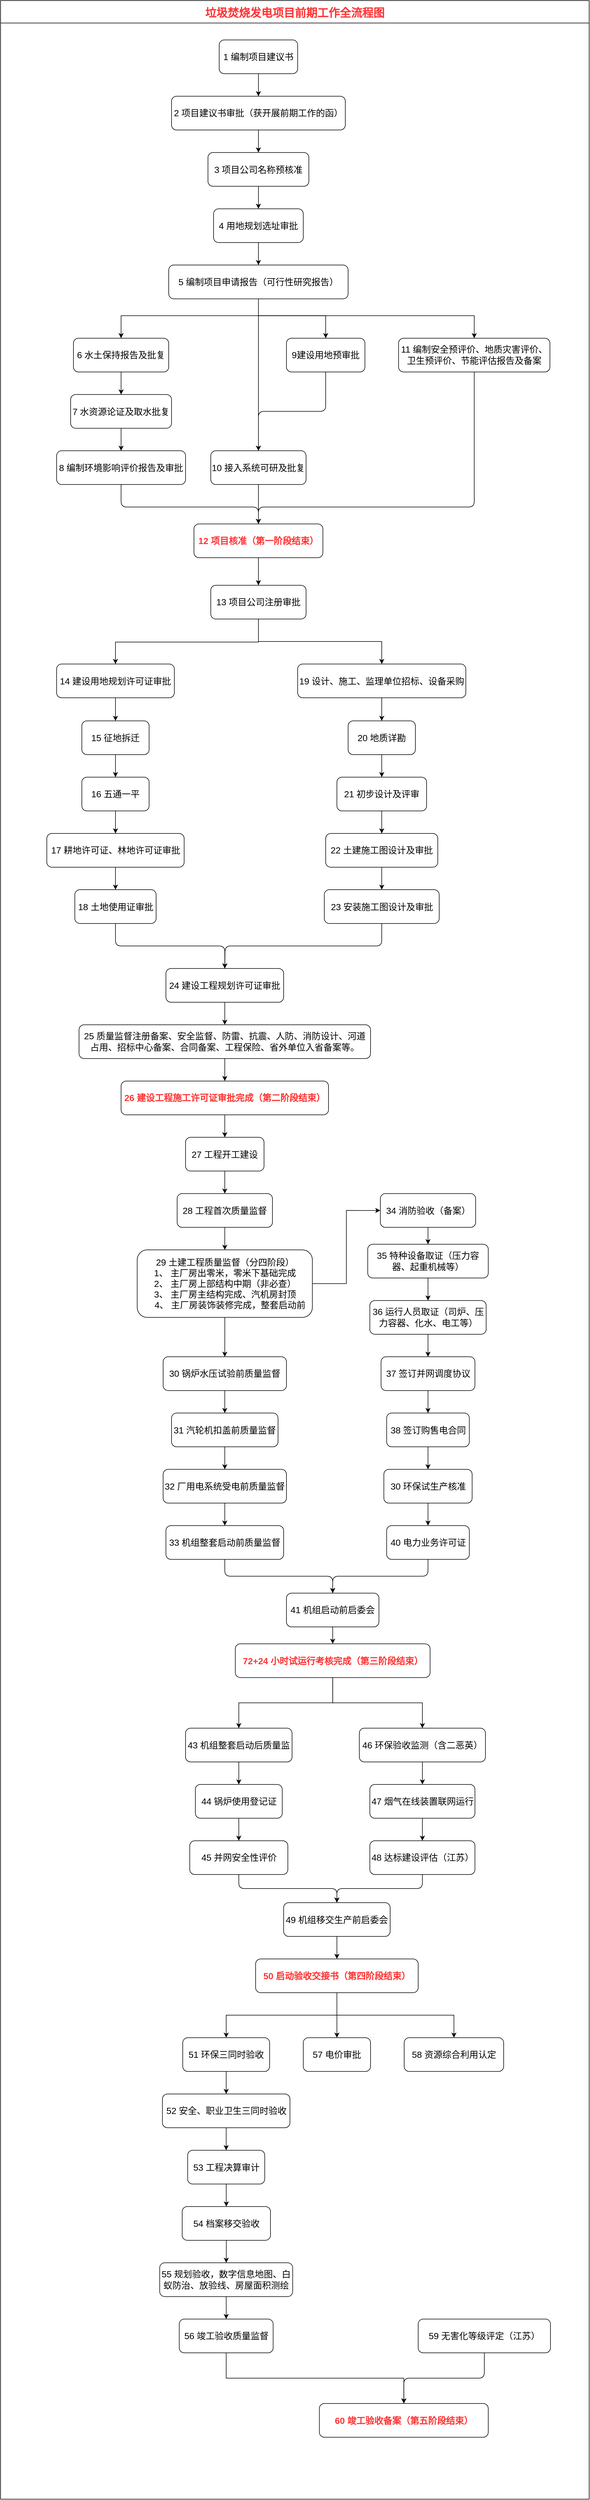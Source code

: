 <mxfile version="13.9.2" type="github"><diagram id="uGDyWZWeratfbbih0d8j" name="第 1 页"><mxGraphModel dx="925" dy="502" grid="1" gridSize="10" guides="1" tooltips="1" connect="1" arrows="1" fold="1" page="1" pageScale="1" pageWidth="827" pageHeight="1169" math="0" shadow="0"><root><mxCell id="0"/><mxCell id="1" parent="0"/><mxCell id="P4rsjh-ctUIqkbW4M1at-467" value="" style="group" parent="1" vertex="1" connectable="0"><mxGeometry x="115" y="60" width="1050" height="4450" as="geometry"/></mxCell><mxCell id="P4rsjh-ctUIqkbW4M1at-210" value="1 编制项目建议书" style="rounded=1;whiteSpace=wrap;html=1;fontSize=16;" parent="P4rsjh-ctUIqkbW4M1at-467" vertex="1"><mxGeometry x="390" y="70.158" width="140" height="60.135" as="geometry"/></mxCell><mxCell id="P4rsjh-ctUIqkbW4M1at-211" value="2 项目建议书审批（获开展前期工作的函）" style="whiteSpace=wrap;html=1;rounded=1;fontSize=16;" parent="P4rsjh-ctUIqkbW4M1at-467" vertex="1"><mxGeometry x="305" y="170.383" width="310" height="60.135" as="geometry"/></mxCell><mxCell id="P4rsjh-ctUIqkbW4M1at-212" value="" style="edgeStyle=orthogonalEdgeStyle;rounded=0;orthogonalLoop=1;jettySize=auto;html=1;fontSize=16;" parent="P4rsjh-ctUIqkbW4M1at-467" source="P4rsjh-ctUIqkbW4M1at-210" target="P4rsjh-ctUIqkbW4M1at-211" edge="1"><mxGeometry relative="1" as="geometry"/></mxCell><mxCell id="P4rsjh-ctUIqkbW4M1at-213" value="3 项目公司名称预核准" style="whiteSpace=wrap;html=1;rounded=1;fontSize=16;" parent="P4rsjh-ctUIqkbW4M1at-467" vertex="1"><mxGeometry x="370" y="270.608" width="180" height="60.135" as="geometry"/></mxCell><mxCell id="P4rsjh-ctUIqkbW4M1at-214" value="" style="edgeStyle=orthogonalEdgeStyle;rounded=0;orthogonalLoop=1;jettySize=auto;html=1;fontSize=16;" parent="P4rsjh-ctUIqkbW4M1at-467" source="P4rsjh-ctUIqkbW4M1at-211" target="P4rsjh-ctUIqkbW4M1at-213" edge="1"><mxGeometry relative="1" as="geometry"/></mxCell><mxCell id="P4rsjh-ctUIqkbW4M1at-215" value="4 用地规划选址审批" style="whiteSpace=wrap;html=1;rounded=1;fontSize=16;" parent="P4rsjh-ctUIqkbW4M1at-467" vertex="1"><mxGeometry x="380" y="370.833" width="160" height="60.135" as="geometry"/></mxCell><mxCell id="P4rsjh-ctUIqkbW4M1at-216" value="" style="edgeStyle=orthogonalEdgeStyle;rounded=0;orthogonalLoop=1;jettySize=auto;html=1;fontSize=16;" parent="P4rsjh-ctUIqkbW4M1at-467" source="P4rsjh-ctUIqkbW4M1at-213" target="P4rsjh-ctUIqkbW4M1at-215" edge="1"><mxGeometry relative="1" as="geometry"/></mxCell><mxCell id="P4rsjh-ctUIqkbW4M1at-217" value="5 编制项目申请报告（可行性研究报告）" style="whiteSpace=wrap;html=1;rounded=1;fontSize=16;" parent="P4rsjh-ctUIqkbW4M1at-467" vertex="1"><mxGeometry x="300" y="471.059" width="320" height="60.135" as="geometry"/></mxCell><mxCell id="P4rsjh-ctUIqkbW4M1at-218" value="" style="edgeStyle=orthogonalEdgeStyle;rounded=0;orthogonalLoop=1;jettySize=auto;html=1;fontSize=16;" parent="P4rsjh-ctUIqkbW4M1at-467" source="P4rsjh-ctUIqkbW4M1at-215" target="P4rsjh-ctUIqkbW4M1at-217" edge="1"><mxGeometry relative="1" as="geometry"/></mxCell><mxCell id="P4rsjh-ctUIqkbW4M1at-219" value="6 水土保持报告及批复" style="whiteSpace=wrap;html=1;rounded=1;fontSize=16;" parent="P4rsjh-ctUIqkbW4M1at-467" vertex="1"><mxGeometry x="130" y="601.351" width="170" height="60.135" as="geometry"/></mxCell><mxCell id="P4rsjh-ctUIqkbW4M1at-220" value="" style="edgeStyle=orthogonalEdgeStyle;rounded=0;orthogonalLoop=1;jettySize=auto;html=1;fontSize=16;exitX=0.5;exitY=1;exitDx=0;exitDy=0;" parent="P4rsjh-ctUIqkbW4M1at-467" source="P4rsjh-ctUIqkbW4M1at-217" target="P4rsjh-ctUIqkbW4M1at-219" edge="1"><mxGeometry relative="1" as="geometry"><Array as="points"><mxPoint x="460" y="561.261"/><mxPoint x="215" y="561.261"/></Array></mxGeometry></mxCell><mxCell id="P4rsjh-ctUIqkbW4M1at-221" value="10 接入系统可研及批复" style="whiteSpace=wrap;html=1;rounded=1;fontSize=16;" parent="P4rsjh-ctUIqkbW4M1at-467" vertex="1"><mxGeometry x="375" y="801.802" width="170" height="60.135" as="geometry"/></mxCell><mxCell id="P4rsjh-ctUIqkbW4M1at-222" value="" style="edgeStyle=orthogonalEdgeStyle;rounded=0;orthogonalLoop=1;jettySize=auto;html=1;fontSize=16;" parent="P4rsjh-ctUIqkbW4M1at-467" source="P4rsjh-ctUIqkbW4M1at-217" target="P4rsjh-ctUIqkbW4M1at-221" edge="1"><mxGeometry relative="1" as="geometry"><Array as="points"><mxPoint x="460" y="611.374"/><mxPoint x="460" y="611.374"/></Array></mxGeometry></mxCell><mxCell id="P4rsjh-ctUIqkbW4M1at-223" value="9建设用地预审批" style="whiteSpace=wrap;html=1;rounded=1;fontSize=16;" parent="P4rsjh-ctUIqkbW4M1at-467" vertex="1"><mxGeometry x="510" y="601.351" width="140" height="60.135" as="geometry"/></mxCell><mxCell id="P4rsjh-ctUIqkbW4M1at-224" value="" style="edgeStyle=orthogonalEdgeStyle;rounded=0;orthogonalLoop=1;jettySize=auto;html=1;fontSize=16;exitX=0.5;exitY=1;exitDx=0;exitDy=0;" parent="P4rsjh-ctUIqkbW4M1at-467" source="P4rsjh-ctUIqkbW4M1at-217" target="P4rsjh-ctUIqkbW4M1at-223" edge="1"><mxGeometry relative="1" as="geometry"><Array as="points"><mxPoint x="460" y="561.261"/><mxPoint x="580" y="561.261"/></Array></mxGeometry></mxCell><mxCell id="P4rsjh-ctUIqkbW4M1at-225" value="&lt;div&gt;11 编制安全预评价、地质灾害评&lt;span&gt;价、卫生预评价、节能评估报告及&lt;/span&gt;&lt;span&gt;备案&lt;/span&gt;&lt;/div&gt;" style="whiteSpace=wrap;html=1;rounded=1;fontSize=16;" parent="P4rsjh-ctUIqkbW4M1at-467" vertex="1"><mxGeometry x="710" y="601.351" width="270" height="60.135" as="geometry"/></mxCell><mxCell id="P4rsjh-ctUIqkbW4M1at-226" value="" style="edgeStyle=orthogonalEdgeStyle;rounded=0;orthogonalLoop=1;jettySize=auto;html=1;fontSize=16;exitX=0.5;exitY=1;exitDx=0;exitDy=0;" parent="P4rsjh-ctUIqkbW4M1at-467" source="P4rsjh-ctUIqkbW4M1at-217" target="P4rsjh-ctUIqkbW4M1at-225" edge="1"><mxGeometry relative="1" as="geometry"><Array as="points"><mxPoint x="460" y="561.261"/><mxPoint x="845" y="561.261"/></Array></mxGeometry></mxCell><mxCell id="P4rsjh-ctUIqkbW4M1at-227" value="" style="endArrow=classic;html=1;fontSize=16;exitX=0.5;exitY=1;exitDx=0;exitDy=0;entryX=0.5;entryY=0;entryDx=0;entryDy=0;edgeStyle=orthogonalEdgeStyle;" parent="P4rsjh-ctUIqkbW4M1at-467" source="P4rsjh-ctUIqkbW4M1at-223" target="P4rsjh-ctUIqkbW4M1at-221" edge="1"><mxGeometry width="50" height="50" relative="1" as="geometry"><mxPoint x="600" y="671.509" as="sourcePoint"/><mxPoint x="650" y="621.396" as="targetPoint"/></mxGeometry></mxCell><mxCell id="P4rsjh-ctUIqkbW4M1at-228" value="7 水资源论证及取水批复" style="whiteSpace=wrap;html=1;rounded=1;fontSize=16;" parent="P4rsjh-ctUIqkbW4M1at-467" vertex="1"><mxGeometry x="125" y="701.577" width="180" height="60.135" as="geometry"/></mxCell><mxCell id="P4rsjh-ctUIqkbW4M1at-229" value="" style="edgeStyle=orthogonalEdgeStyle;rounded=0;orthogonalLoop=1;jettySize=auto;html=1;fontSize=16;" parent="P4rsjh-ctUIqkbW4M1at-467" source="P4rsjh-ctUIqkbW4M1at-219" target="P4rsjh-ctUIqkbW4M1at-228" edge="1"><mxGeometry relative="1" as="geometry"/></mxCell><mxCell id="P4rsjh-ctUIqkbW4M1at-230" value="8 编制环境影响评价报告及审批" style="whiteSpace=wrap;html=1;rounded=1;fontSize=16;" parent="P4rsjh-ctUIqkbW4M1at-467" vertex="1"><mxGeometry x="100" y="801.802" width="230" height="60.135" as="geometry"/></mxCell><mxCell id="P4rsjh-ctUIqkbW4M1at-231" value="" style="edgeStyle=orthogonalEdgeStyle;rounded=0;orthogonalLoop=1;jettySize=auto;html=1;fontSize=16;" parent="P4rsjh-ctUIqkbW4M1at-467" source="P4rsjh-ctUIqkbW4M1at-228" target="P4rsjh-ctUIqkbW4M1at-230" edge="1"><mxGeometry relative="1" as="geometry"/></mxCell><mxCell id="P4rsjh-ctUIqkbW4M1at-232" value="12 项目核准（第一阶段结束）" style="whiteSpace=wrap;html=1;rounded=1;fontSize=16;fontColor=#FF3333;fontStyle=1" parent="P4rsjh-ctUIqkbW4M1at-467" vertex="1"><mxGeometry x="345" y="932.095" width="230" height="60.135" as="geometry"/></mxCell><mxCell id="P4rsjh-ctUIqkbW4M1at-234" value="" style="endArrow=classic;html=1;fontSize=16;exitX=0.5;exitY=1;exitDx=0;exitDy=0;entryX=0.5;entryY=0;entryDx=0;entryDy=0;edgeStyle=orthogonalEdgeStyle;" parent="P4rsjh-ctUIqkbW4M1at-467" source="P4rsjh-ctUIqkbW4M1at-225" target="P4rsjh-ctUIqkbW4M1at-232" edge="1"><mxGeometry width="50" height="50" relative="1" as="geometry"><mxPoint x="600" y="881.982" as="sourcePoint"/><mxPoint x="650" y="831.869" as="targetPoint"/><Array as="points"><mxPoint x="845" y="902.027"/><mxPoint x="460" y="902.027"/></Array></mxGeometry></mxCell><mxCell id="P4rsjh-ctUIqkbW4M1at-233" value="" style="edgeStyle=orthogonalEdgeStyle;rounded=0;orthogonalLoop=1;jettySize=auto;html=1;fontSize=16;" parent="P4rsjh-ctUIqkbW4M1at-467" source="P4rsjh-ctUIqkbW4M1at-221" target="P4rsjh-ctUIqkbW4M1at-232" edge="1"><mxGeometry relative="1" as="geometry"/></mxCell><mxCell id="P4rsjh-ctUIqkbW4M1at-235" value="" style="endArrow=classic;html=1;fontSize=16;exitX=0.5;exitY=1;exitDx=0;exitDy=0;edgeStyle=orthogonalEdgeStyle;entryX=0.5;entryY=0;entryDx=0;entryDy=0;" parent="P4rsjh-ctUIqkbW4M1at-467" source="P4rsjh-ctUIqkbW4M1at-230" target="P4rsjh-ctUIqkbW4M1at-232" edge="1"><mxGeometry width="50" height="50" relative="1" as="geometry"><mxPoint x="600" y="881.982" as="sourcePoint"/><mxPoint x="460" y="992.23" as="targetPoint"/><Array as="points"><mxPoint x="215" y="902.027"/><mxPoint x="460" y="902.027"/></Array></mxGeometry></mxCell><mxCell id="P4rsjh-ctUIqkbW4M1at-239" value="" style="edgeStyle=orthogonalEdgeStyle;rounded=0;orthogonalLoop=1;jettySize=auto;html=1;fontSize=16;" parent="P4rsjh-ctUIqkbW4M1at-467" target="P4rsjh-ctUIqkbW4M1at-238" edge="1"><mxGeometry relative="1" as="geometry"><mxPoint x="460" y="1102.477" as="sourcePoint"/><Array as="points"><mxPoint x="460" y="1142.568"/><mxPoint x="205" y="1142.568"/></Array></mxGeometry></mxCell><mxCell id="P4rsjh-ctUIqkbW4M1at-236" value="13 项目公司注册审批" style="whiteSpace=wrap;html=1;rounded=1;fontSize=16;" parent="P4rsjh-ctUIqkbW4M1at-467" vertex="1"><mxGeometry x="375" y="1041.34" width="170" height="60.135" as="geometry"/></mxCell><mxCell id="P4rsjh-ctUIqkbW4M1at-237" value="" style="edgeStyle=orthogonalEdgeStyle;rounded=0;orthogonalLoop=1;jettySize=auto;html=1;fontSize=16;" parent="P4rsjh-ctUIqkbW4M1at-467" source="P4rsjh-ctUIqkbW4M1at-232" target="P4rsjh-ctUIqkbW4M1at-236" edge="1"><mxGeometry relative="1" as="geometry"/></mxCell><mxCell id="P4rsjh-ctUIqkbW4M1at-238" value="14 建设用地规划许可证审批" style="whiteSpace=wrap;html=1;rounded=1;fontSize=16;" parent="P4rsjh-ctUIqkbW4M1at-467" vertex="1"><mxGeometry x="100" y="1181.655" width="210" height="60.135" as="geometry"/></mxCell><mxCell id="P4rsjh-ctUIqkbW4M1at-240" value="19 设计、施工、监理单位招标、设备采购" style="whiteSpace=wrap;html=1;rounded=1;fontSize=16;" parent="P4rsjh-ctUIqkbW4M1at-467" vertex="1"><mxGeometry x="530" y="1181.655" width="300" height="60.135" as="geometry"/></mxCell><mxCell id="P4rsjh-ctUIqkbW4M1at-241" value="" style="edgeStyle=orthogonalEdgeStyle;rounded=0;orthogonalLoop=1;jettySize=auto;html=1;fontSize=16;exitX=0.5;exitY=1;exitDx=0;exitDy=0;" parent="P4rsjh-ctUIqkbW4M1at-467" source="P4rsjh-ctUIqkbW4M1at-236" target="P4rsjh-ctUIqkbW4M1at-240" edge="1"><mxGeometry relative="1" as="geometry"><Array as="points"><mxPoint x="460" y="1141.565"/><mxPoint x="680" y="1141.565"/></Array></mxGeometry></mxCell><mxCell id="P4rsjh-ctUIqkbW4M1at-242" value="15 征地拆迁" style="whiteSpace=wrap;html=1;rounded=1;fontSize=16;" parent="P4rsjh-ctUIqkbW4M1at-467" vertex="1"><mxGeometry x="145" y="1282.883" width="120" height="60.135" as="geometry"/></mxCell><mxCell id="P4rsjh-ctUIqkbW4M1at-243" value="" style="edgeStyle=orthogonalEdgeStyle;rounded=0;orthogonalLoop=1;jettySize=auto;html=1;fontSize=16;" parent="P4rsjh-ctUIqkbW4M1at-467" source="P4rsjh-ctUIqkbW4M1at-238" target="P4rsjh-ctUIqkbW4M1at-242" edge="1"><mxGeometry relative="1" as="geometry"/></mxCell><mxCell id="P4rsjh-ctUIqkbW4M1at-244" value="16 五通一平" style="whiteSpace=wrap;html=1;rounded=1;fontSize=16;" parent="P4rsjh-ctUIqkbW4M1at-467" vertex="1"><mxGeometry x="145" y="1383.108" width="120" height="60.135" as="geometry"/></mxCell><mxCell id="P4rsjh-ctUIqkbW4M1at-245" value="" style="edgeStyle=orthogonalEdgeStyle;rounded=0;orthogonalLoop=1;jettySize=auto;html=1;fontSize=16;" parent="P4rsjh-ctUIqkbW4M1at-467" source="P4rsjh-ctUIqkbW4M1at-242" target="P4rsjh-ctUIqkbW4M1at-244" edge="1"><mxGeometry relative="1" as="geometry"/></mxCell><mxCell id="P4rsjh-ctUIqkbW4M1at-246" value="17 耕地许可证、林地许可证审批" style="whiteSpace=wrap;html=1;rounded=1;fontSize=16;" parent="P4rsjh-ctUIqkbW4M1at-467" vertex="1"><mxGeometry x="82.5" y="1483.333" width="245" height="60.135" as="geometry"/></mxCell><mxCell id="P4rsjh-ctUIqkbW4M1at-247" value="" style="edgeStyle=orthogonalEdgeStyle;rounded=0;orthogonalLoop=1;jettySize=auto;html=1;fontSize=16;" parent="P4rsjh-ctUIqkbW4M1at-467" source="P4rsjh-ctUIqkbW4M1at-244" target="P4rsjh-ctUIqkbW4M1at-246" edge="1"><mxGeometry relative="1" as="geometry"/></mxCell><mxCell id="P4rsjh-ctUIqkbW4M1at-248" value="18 土地使用证审批" style="whiteSpace=wrap;html=1;rounded=1;fontSize=16;" parent="P4rsjh-ctUIqkbW4M1at-467" vertex="1"><mxGeometry x="132.5" y="1583.559" width="145" height="60.135" as="geometry"/></mxCell><mxCell id="P4rsjh-ctUIqkbW4M1at-249" value="" style="edgeStyle=orthogonalEdgeStyle;rounded=0;orthogonalLoop=1;jettySize=auto;html=1;fontSize=16;" parent="P4rsjh-ctUIqkbW4M1at-467" source="P4rsjh-ctUIqkbW4M1at-246" target="P4rsjh-ctUIqkbW4M1at-248" edge="1"><mxGeometry relative="1" as="geometry"/></mxCell><mxCell id="P4rsjh-ctUIqkbW4M1at-250" value="20 地质详勘" style="whiteSpace=wrap;html=1;rounded=1;fontSize=16;" parent="P4rsjh-ctUIqkbW4M1at-467" vertex="1"><mxGeometry x="620" y="1282.883" width="120" height="60.135" as="geometry"/></mxCell><mxCell id="P4rsjh-ctUIqkbW4M1at-251" value="" style="edgeStyle=orthogonalEdgeStyle;rounded=0;orthogonalLoop=1;jettySize=auto;html=1;fontSize=16;" parent="P4rsjh-ctUIqkbW4M1at-467" source="P4rsjh-ctUIqkbW4M1at-240" target="P4rsjh-ctUIqkbW4M1at-250" edge="1"><mxGeometry relative="1" as="geometry"/></mxCell><mxCell id="P4rsjh-ctUIqkbW4M1at-252" value="21 初步设计及评审" style="whiteSpace=wrap;html=1;rounded=1;fontSize=16;" parent="P4rsjh-ctUIqkbW4M1at-467" vertex="1"><mxGeometry x="600" y="1383.108" width="160" height="60.135" as="geometry"/></mxCell><mxCell id="P4rsjh-ctUIqkbW4M1at-253" value="" style="edgeStyle=orthogonalEdgeStyle;rounded=0;orthogonalLoop=1;jettySize=auto;html=1;fontSize=16;" parent="P4rsjh-ctUIqkbW4M1at-467" source="P4rsjh-ctUIqkbW4M1at-250" target="P4rsjh-ctUIqkbW4M1at-252" edge="1"><mxGeometry relative="1" as="geometry"/></mxCell><mxCell id="P4rsjh-ctUIqkbW4M1at-254" value="22 土建施工图设计及审批" style="whiteSpace=wrap;html=1;rounded=1;fontSize=16;" parent="P4rsjh-ctUIqkbW4M1at-467" vertex="1"><mxGeometry x="580" y="1483.333" width="200" height="60.135" as="geometry"/></mxCell><mxCell id="P4rsjh-ctUIqkbW4M1at-255" value="" style="edgeStyle=orthogonalEdgeStyle;rounded=0;orthogonalLoop=1;jettySize=auto;html=1;fontSize=16;" parent="P4rsjh-ctUIqkbW4M1at-467" source="P4rsjh-ctUIqkbW4M1at-252" target="P4rsjh-ctUIqkbW4M1at-254" edge="1"><mxGeometry relative="1" as="geometry"/></mxCell><mxCell id="P4rsjh-ctUIqkbW4M1at-256" value="23 安装施工图设计及审批" style="whiteSpace=wrap;html=1;rounded=1;fontSize=16;" parent="P4rsjh-ctUIqkbW4M1at-467" vertex="1"><mxGeometry x="577.5" y="1583.559" width="205" height="60.135" as="geometry"/></mxCell><mxCell id="P4rsjh-ctUIqkbW4M1at-258" value="24 建设工程规划许可证审批" style="whiteSpace=wrap;html=1;rounded=1;fontSize=16;" parent="P4rsjh-ctUIqkbW4M1at-467" vertex="1"><mxGeometry x="295" y="1723.874" width="210" height="60.135" as="geometry"/></mxCell><mxCell id="P4rsjh-ctUIqkbW4M1at-257" value="" style="edgeStyle=orthogonalEdgeStyle;rounded=0;orthogonalLoop=1;jettySize=auto;html=1;fontSize=16;" parent="P4rsjh-ctUIqkbW4M1at-467" source="P4rsjh-ctUIqkbW4M1at-254" target="P4rsjh-ctUIqkbW4M1at-256" edge="1"><mxGeometry relative="1" as="geometry"/></mxCell><mxCell id="P4rsjh-ctUIqkbW4M1at-260" value="" style="endArrow=classic;html=1;fontSize=16;exitX=0.5;exitY=1;exitDx=0;exitDy=0;entryX=0.5;entryY=0;entryDx=0;entryDy=0;edgeStyle=orthogonalEdgeStyle;" parent="P4rsjh-ctUIqkbW4M1at-467" source="P4rsjh-ctUIqkbW4M1at-248" target="P4rsjh-ctUIqkbW4M1at-258" edge="1"><mxGeometry width="50" height="50" relative="1" as="geometry"><mxPoint x="380" y="1733.896" as="sourcePoint"/><mxPoint x="430" y="1683.784" as="targetPoint"/></mxGeometry></mxCell><mxCell id="P4rsjh-ctUIqkbW4M1at-261" value="" style="endArrow=classic;html=1;fontSize=16;exitX=0.5;exitY=1;exitDx=0;exitDy=0;edgeStyle=orthogonalEdgeStyle;" parent="P4rsjh-ctUIqkbW4M1at-467" source="P4rsjh-ctUIqkbW4M1at-256" edge="1"><mxGeometry width="50" height="50" relative="1" as="geometry"><mxPoint x="380" y="1733.896" as="sourcePoint"/><mxPoint x="400" y="1723.874" as="targetPoint"/></mxGeometry></mxCell><mxCell id="P4rsjh-ctUIqkbW4M1at-262" value="&lt;div&gt;25 质量监督注册备案、安全监督、防雷、抗震、人防、消防设计、河&lt;span&gt;道占用、招标中心备案、合同备案、工程保险、省外单位入省备案等。&lt;/span&gt;&lt;/div&gt;" style="whiteSpace=wrap;html=1;rounded=1;fontSize=16;" parent="P4rsjh-ctUIqkbW4M1at-467" vertex="1"><mxGeometry x="140" y="1824.099" width="520" height="60.135" as="geometry"/></mxCell><mxCell id="P4rsjh-ctUIqkbW4M1at-263" value="" style="edgeStyle=orthogonalEdgeStyle;rounded=0;orthogonalLoop=1;jettySize=auto;html=1;fontSize=16;" parent="P4rsjh-ctUIqkbW4M1at-467" source="P4rsjh-ctUIqkbW4M1at-258" target="P4rsjh-ctUIqkbW4M1at-262" edge="1"><mxGeometry relative="1" as="geometry"/></mxCell><mxCell id="P4rsjh-ctUIqkbW4M1at-264" value="26 建设工程施工许可证审批完成（第二阶段结束）" style="whiteSpace=wrap;html=1;rounded=1;fontSize=16;fontColor=#FF3333;fontStyle=1" parent="P4rsjh-ctUIqkbW4M1at-467" vertex="1"><mxGeometry x="215" y="1924.324" width="370" height="60.135" as="geometry"/></mxCell><mxCell id="P4rsjh-ctUIqkbW4M1at-265" value="" style="edgeStyle=orthogonalEdgeStyle;rounded=0;orthogonalLoop=1;jettySize=auto;html=1;fontSize=16;" parent="P4rsjh-ctUIqkbW4M1at-467" source="P4rsjh-ctUIqkbW4M1at-262" target="P4rsjh-ctUIqkbW4M1at-264" edge="1"><mxGeometry relative="1" as="geometry"/></mxCell><mxCell id="P4rsjh-ctUIqkbW4M1at-266" value="27 工程开工建设" style="whiteSpace=wrap;html=1;rounded=1;fontSize=16;" parent="P4rsjh-ctUIqkbW4M1at-467" vertex="1"><mxGeometry x="330" y="2024.55" width="140" height="60.135" as="geometry"/></mxCell><mxCell id="P4rsjh-ctUIqkbW4M1at-267" value="" style="edgeStyle=orthogonalEdgeStyle;rounded=0;orthogonalLoop=1;jettySize=auto;html=1;fontSize=16;" parent="P4rsjh-ctUIqkbW4M1at-467" source="P4rsjh-ctUIqkbW4M1at-264" target="P4rsjh-ctUIqkbW4M1at-266" edge="1"><mxGeometry relative="1" as="geometry"/></mxCell><mxCell id="P4rsjh-ctUIqkbW4M1at-268" value="28 工程首次质量监督" style="whiteSpace=wrap;html=1;rounded=1;fontSize=16;" parent="P4rsjh-ctUIqkbW4M1at-467" vertex="1"><mxGeometry x="315" y="2124.775" width="170" height="60.135" as="geometry"/></mxCell><mxCell id="P4rsjh-ctUIqkbW4M1at-269" value="" style="edgeStyle=orthogonalEdgeStyle;rounded=0;orthogonalLoop=1;jettySize=auto;html=1;fontSize=16;" parent="P4rsjh-ctUIqkbW4M1at-467" source="P4rsjh-ctUIqkbW4M1at-266" target="P4rsjh-ctUIqkbW4M1at-268" edge="1"><mxGeometry relative="1" as="geometry"/></mxCell><mxCell id="P4rsjh-ctUIqkbW4M1at-270" value="&lt;div&gt;29 土建工程质量监督（分四阶段）&lt;/div&gt;&lt;div&gt;1、 主厂房出零米，零米下基础完成&lt;/div&gt;&lt;div&gt;2、 主厂房上部结构中期（非必查）&lt;/div&gt;&lt;div&gt;&lt;span&gt;3、 主厂房主结构完成、汽机房封顶&lt;/span&gt;&lt;/div&gt;&lt;div&gt;&lt;span&gt;&amp;nbsp; &amp;nbsp; 4、 主厂房装饰装修完成，整套启动前&lt;/span&gt;&lt;/div&gt;" style="whiteSpace=wrap;html=1;rounded=1;fontSize=16;" parent="P4rsjh-ctUIqkbW4M1at-467" vertex="1"><mxGeometry x="243.75" y="2225" width="312.5" height="120.27" as="geometry"/></mxCell><mxCell id="P4rsjh-ctUIqkbW4M1at-271" value="" style="edgeStyle=orthogonalEdgeStyle;rounded=0;orthogonalLoop=1;jettySize=auto;html=1;fontSize=16;" parent="P4rsjh-ctUIqkbW4M1at-467" source="P4rsjh-ctUIqkbW4M1at-268" target="P4rsjh-ctUIqkbW4M1at-270" edge="1"><mxGeometry relative="1" as="geometry"/></mxCell><mxCell id="P4rsjh-ctUIqkbW4M1at-272" value="30 锅炉水压试验前质量监督" style="whiteSpace=wrap;html=1;rounded=1;fontSize=16;" parent="P4rsjh-ctUIqkbW4M1at-467" vertex="1"><mxGeometry x="290" y="2415.428" width="220" height="60.135" as="geometry"/></mxCell><mxCell id="P4rsjh-ctUIqkbW4M1at-273" value="" style="edgeStyle=orthogonalEdgeStyle;rounded=0;orthogonalLoop=1;jettySize=auto;html=1;fontSize=16;" parent="P4rsjh-ctUIqkbW4M1at-467" source="P4rsjh-ctUIqkbW4M1at-270" target="P4rsjh-ctUIqkbW4M1at-272" edge="1"><mxGeometry relative="1" as="geometry"/></mxCell><mxCell id="P4rsjh-ctUIqkbW4M1at-274" value="34 消防验收（备案）" style="whiteSpace=wrap;html=1;rounded=1;fontSize=16;" parent="P4rsjh-ctUIqkbW4M1at-467" vertex="1"><mxGeometry x="677.5" y="2124.775" width="170" height="60.135" as="geometry"/></mxCell><mxCell id="P4rsjh-ctUIqkbW4M1at-275" value="" style="edgeStyle=orthogonalEdgeStyle;rounded=0;orthogonalLoop=1;jettySize=auto;html=1;fontSize=16;entryX=0;entryY=0.5;entryDx=0;entryDy=0;" parent="P4rsjh-ctUIqkbW4M1at-467" source="P4rsjh-ctUIqkbW4M1at-270" target="P4rsjh-ctUIqkbW4M1at-274" edge="1"><mxGeometry relative="1" as="geometry"/></mxCell><mxCell id="P4rsjh-ctUIqkbW4M1at-276" value="&lt;div&gt;35 特种设备取证（压力容器、起&lt;span&gt;重机械等）&lt;/span&gt;&lt;/div&gt;" style="whiteSpace=wrap;html=1;rounded=1;fontSize=16;" parent="P4rsjh-ctUIqkbW4M1at-467" vertex="1"><mxGeometry x="655" y="2214.977" width="215" height="60.135" as="geometry"/></mxCell><mxCell id="P4rsjh-ctUIqkbW4M1at-277" value="" style="edgeStyle=orthogonalEdgeStyle;rounded=0;orthogonalLoop=1;jettySize=auto;html=1;fontSize=16;" parent="P4rsjh-ctUIqkbW4M1at-467" source="P4rsjh-ctUIqkbW4M1at-274" target="P4rsjh-ctUIqkbW4M1at-276" edge="1"><mxGeometry relative="1" as="geometry"/></mxCell><mxCell id="P4rsjh-ctUIqkbW4M1at-278" value="&lt;div&gt;36 运行人员取证（司炉、压力容&lt;span&gt;器、化水、电工等）&lt;/span&gt;&lt;/div&gt;" style="whiteSpace=wrap;html=1;rounded=1;fontSize=16;" parent="P4rsjh-ctUIqkbW4M1at-467" vertex="1"><mxGeometry x="658.75" y="2315.203" width="207.5" height="60.135" as="geometry"/></mxCell><mxCell id="P4rsjh-ctUIqkbW4M1at-279" value="" style="edgeStyle=orthogonalEdgeStyle;rounded=0;orthogonalLoop=1;jettySize=auto;html=1;fontSize=16;" parent="P4rsjh-ctUIqkbW4M1at-467" source="P4rsjh-ctUIqkbW4M1at-276" target="P4rsjh-ctUIqkbW4M1at-278" edge="1"><mxGeometry relative="1" as="geometry"/></mxCell><mxCell id="P4rsjh-ctUIqkbW4M1at-280" value="37 签订并网调度协议" style="whiteSpace=wrap;html=1;rounded=1;fontSize=16;" parent="P4rsjh-ctUIqkbW4M1at-467" vertex="1"><mxGeometry x="678.75" y="2415.428" width="167.5" height="60.135" as="geometry"/></mxCell><mxCell id="P4rsjh-ctUIqkbW4M1at-281" value="" style="edgeStyle=orthogonalEdgeStyle;rounded=0;orthogonalLoop=1;jettySize=auto;html=1;fontSize=16;" parent="P4rsjh-ctUIqkbW4M1at-467" source="P4rsjh-ctUIqkbW4M1at-278" target="P4rsjh-ctUIqkbW4M1at-280" edge="1"><mxGeometry relative="1" as="geometry"/></mxCell><mxCell id="P4rsjh-ctUIqkbW4M1at-282" value="31 汽轮机扣盖前质量监督" style="whiteSpace=wrap;html=1;rounded=1;fontSize=16;" parent="P4rsjh-ctUIqkbW4M1at-467" vertex="1"><mxGeometry x="305" y="2515.653" width="190" height="60.135" as="geometry"/></mxCell><mxCell id="P4rsjh-ctUIqkbW4M1at-283" value="" style="edgeStyle=orthogonalEdgeStyle;rounded=0;orthogonalLoop=1;jettySize=auto;html=1;fontSize=16;" parent="P4rsjh-ctUIqkbW4M1at-467" source="P4rsjh-ctUIqkbW4M1at-272" target="P4rsjh-ctUIqkbW4M1at-282" edge="1"><mxGeometry relative="1" as="geometry"/></mxCell><mxCell id="P4rsjh-ctUIqkbW4M1at-284" value="32 厂用电系统受电前质量监督" style="whiteSpace=wrap;html=1;rounded=1;fontSize=16;" parent="P4rsjh-ctUIqkbW4M1at-467" vertex="1"><mxGeometry x="290" y="2615.878" width="220" height="60.135" as="geometry"/></mxCell><mxCell id="P4rsjh-ctUIqkbW4M1at-285" value="" style="edgeStyle=orthogonalEdgeStyle;rounded=0;orthogonalLoop=1;jettySize=auto;html=1;fontSize=16;" parent="P4rsjh-ctUIqkbW4M1at-467" source="P4rsjh-ctUIqkbW4M1at-282" target="P4rsjh-ctUIqkbW4M1at-284" edge="1"><mxGeometry relative="1" as="geometry"/></mxCell><mxCell id="P4rsjh-ctUIqkbW4M1at-286" value="33 机组整套启动前质量监督" style="whiteSpace=wrap;html=1;rounded=1;fontSize=16;" parent="P4rsjh-ctUIqkbW4M1at-467" vertex="1"><mxGeometry x="295" y="2716.104" width="210" height="60.135" as="geometry"/></mxCell><mxCell id="P4rsjh-ctUIqkbW4M1at-287" value="" style="edgeStyle=orthogonalEdgeStyle;rounded=0;orthogonalLoop=1;jettySize=auto;html=1;fontSize=16;" parent="P4rsjh-ctUIqkbW4M1at-467" source="P4rsjh-ctUIqkbW4M1at-284" target="P4rsjh-ctUIqkbW4M1at-286" edge="1"><mxGeometry relative="1" as="geometry"/></mxCell><mxCell id="P4rsjh-ctUIqkbW4M1at-288" value="38 签订购售电合同" style="whiteSpace=wrap;html=1;rounded=1;fontSize=16;" parent="P4rsjh-ctUIqkbW4M1at-467" vertex="1"><mxGeometry x="688.75" y="2515.653" width="147.5" height="60.135" as="geometry"/></mxCell><mxCell id="P4rsjh-ctUIqkbW4M1at-289" value="" style="edgeStyle=orthogonalEdgeStyle;rounded=0;orthogonalLoop=1;jettySize=auto;html=1;fontSize=16;" parent="P4rsjh-ctUIqkbW4M1at-467" source="P4rsjh-ctUIqkbW4M1at-280" target="P4rsjh-ctUIqkbW4M1at-288" edge="1"><mxGeometry relative="1" as="geometry"/></mxCell><mxCell id="P4rsjh-ctUIqkbW4M1at-290" value="30 环保试生产核准" style="whiteSpace=wrap;html=1;rounded=1;fontSize=16;" parent="P4rsjh-ctUIqkbW4M1at-467" vertex="1"><mxGeometry x="683.75" y="2615.878" width="157.5" height="60.135" as="geometry"/></mxCell><mxCell id="P4rsjh-ctUIqkbW4M1at-291" value="" style="edgeStyle=orthogonalEdgeStyle;rounded=0;orthogonalLoop=1;jettySize=auto;html=1;fontSize=16;" parent="P4rsjh-ctUIqkbW4M1at-467" source="P4rsjh-ctUIqkbW4M1at-288" target="P4rsjh-ctUIqkbW4M1at-290" edge="1"><mxGeometry relative="1" as="geometry"/></mxCell><mxCell id="P4rsjh-ctUIqkbW4M1at-292" value="40 电力业务许可证" style="whiteSpace=wrap;html=1;rounded=1;fontSize=16;" parent="P4rsjh-ctUIqkbW4M1at-467" vertex="1"><mxGeometry x="688.75" y="2716.104" width="147.5" height="60.135" as="geometry"/></mxCell><mxCell id="P4rsjh-ctUIqkbW4M1at-294" value="41 机组启动前启委会" style="whiteSpace=wrap;html=1;rounded=1;fontSize=16;" parent="P4rsjh-ctUIqkbW4M1at-467" vertex="1"><mxGeometry x="510" y="2836.374" width="165" height="60.135" as="geometry"/></mxCell><mxCell id="P4rsjh-ctUIqkbW4M1at-293" value="" style="edgeStyle=orthogonalEdgeStyle;rounded=0;orthogonalLoop=1;jettySize=auto;html=1;fontSize=16;" parent="P4rsjh-ctUIqkbW4M1at-467" source="P4rsjh-ctUIqkbW4M1at-290" target="P4rsjh-ctUIqkbW4M1at-292" edge="1"><mxGeometry relative="1" as="geometry"/></mxCell><mxCell id="P4rsjh-ctUIqkbW4M1at-296" value="" style="endArrow=classic;html=1;fontSize=16;exitX=0.5;exitY=1;exitDx=0;exitDy=0;edgeStyle=orthogonalEdgeStyle;entryX=0.5;entryY=0;entryDx=0;entryDy=0;" parent="P4rsjh-ctUIqkbW4M1at-467" source="P4rsjh-ctUIqkbW4M1at-292" target="P4rsjh-ctUIqkbW4M1at-294" edge="1"><mxGeometry width="50" height="50" relative="1" as="geometry"><mxPoint x="650" y="2886.486" as="sourcePoint"/><mxPoint x="588" y="2876.464" as="targetPoint"/></mxGeometry></mxCell><mxCell id="P4rsjh-ctUIqkbW4M1at-297" value="" style="endArrow=classic;html=1;fontSize=16;exitX=0.5;exitY=1;exitDx=0;exitDy=0;edgeStyle=orthogonalEdgeStyle;entryX=0.5;entryY=0;entryDx=0;entryDy=0;" parent="P4rsjh-ctUIqkbW4M1at-467" source="P4rsjh-ctUIqkbW4M1at-286" target="P4rsjh-ctUIqkbW4M1at-294" edge="1"><mxGeometry width="50" height="50" relative="1" as="geometry"><mxPoint x="650" y="2886.486" as="sourcePoint"/><mxPoint x="590" y="2876.464" as="targetPoint"/></mxGeometry></mxCell><mxCell id="P4rsjh-ctUIqkbW4M1at-298" value="72+24 小时试运行考核完成（第三阶段结束）" style="whiteSpace=wrap;html=1;rounded=1;fontSize=16;fontColor=#FF3333;fontStyle=1" parent="P4rsjh-ctUIqkbW4M1at-467" vertex="1"><mxGeometry x="418.75" y="2926.577" width="347.5" height="60.135" as="geometry"/></mxCell><mxCell id="P4rsjh-ctUIqkbW4M1at-299" value="" style="edgeStyle=orthogonalEdgeStyle;rounded=0;orthogonalLoop=1;jettySize=auto;html=1;fontSize=16;" parent="P4rsjh-ctUIqkbW4M1at-467" source="P4rsjh-ctUIqkbW4M1at-294" target="P4rsjh-ctUIqkbW4M1at-298" edge="1"><mxGeometry relative="1" as="geometry"/></mxCell><mxCell id="P4rsjh-ctUIqkbW4M1at-300" value="43 机组整套启动后质量监" style="whiteSpace=wrap;html=1;rounded=1;fontSize=16;" parent="P4rsjh-ctUIqkbW4M1at-467" vertex="1"><mxGeometry x="330" y="3076.914" width="190" height="60.135" as="geometry"/></mxCell><mxCell id="P4rsjh-ctUIqkbW4M1at-301" value="" style="edgeStyle=orthogonalEdgeStyle;rounded=0;orthogonalLoop=1;jettySize=auto;html=1;fontSize=16;" parent="P4rsjh-ctUIqkbW4M1at-467" source="P4rsjh-ctUIqkbW4M1at-298" target="P4rsjh-ctUIqkbW4M1at-300" edge="1"><mxGeometry relative="1" as="geometry"/></mxCell><mxCell id="P4rsjh-ctUIqkbW4M1at-302" value="46 环保验收监测（含二恶英）" style="whiteSpace=wrap;html=1;rounded=1;fontSize=16;" parent="P4rsjh-ctUIqkbW4M1at-467" vertex="1"><mxGeometry x="640" y="3076.914" width="225" height="60.135" as="geometry"/></mxCell><mxCell id="P4rsjh-ctUIqkbW4M1at-303" value="" style="edgeStyle=orthogonalEdgeStyle;rounded=0;orthogonalLoop=1;jettySize=auto;html=1;fontSize=16;" parent="P4rsjh-ctUIqkbW4M1at-467" source="P4rsjh-ctUIqkbW4M1at-298" target="P4rsjh-ctUIqkbW4M1at-302" edge="1"><mxGeometry relative="1" as="geometry"/></mxCell><mxCell id="P4rsjh-ctUIqkbW4M1at-304" value="44 锅炉使用登记证" style="whiteSpace=wrap;html=1;rounded=1;fontSize=16;" parent="P4rsjh-ctUIqkbW4M1at-467" vertex="1"><mxGeometry x="347.5" y="3177.14" width="155" height="60.135" as="geometry"/></mxCell><mxCell id="P4rsjh-ctUIqkbW4M1at-305" value="" style="edgeStyle=orthogonalEdgeStyle;rounded=0;orthogonalLoop=1;jettySize=auto;html=1;fontSize=16;" parent="P4rsjh-ctUIqkbW4M1at-467" source="P4rsjh-ctUIqkbW4M1at-300" target="P4rsjh-ctUIqkbW4M1at-304" edge="1"><mxGeometry relative="1" as="geometry"/></mxCell><mxCell id="P4rsjh-ctUIqkbW4M1at-306" value="45 并网安全性评价" style="whiteSpace=wrap;html=1;rounded=1;fontSize=16;" parent="P4rsjh-ctUIqkbW4M1at-467" vertex="1"><mxGeometry x="337.5" y="3277.365" width="175" height="60.135" as="geometry"/></mxCell><mxCell id="P4rsjh-ctUIqkbW4M1at-307" value="" style="edgeStyle=orthogonalEdgeStyle;rounded=0;orthogonalLoop=1;jettySize=auto;html=1;fontSize=16;" parent="P4rsjh-ctUIqkbW4M1at-467" source="P4rsjh-ctUIqkbW4M1at-304" target="P4rsjh-ctUIqkbW4M1at-306" edge="1"><mxGeometry relative="1" as="geometry"/></mxCell><mxCell id="P4rsjh-ctUIqkbW4M1at-308" value="49 机组移交生产前启委会" style="whiteSpace=wrap;html=1;rounded=1;fontSize=16;" parent="P4rsjh-ctUIqkbW4M1at-467" vertex="1"><mxGeometry x="505" y="3387.613" width="190" height="60.135" as="geometry"/></mxCell><mxCell id="P4rsjh-ctUIqkbW4M1at-310" value="47 烟气在线装置联网运行" style="whiteSpace=wrap;html=1;rounded=1;fontSize=16;" parent="P4rsjh-ctUIqkbW4M1at-467" vertex="1"><mxGeometry x="658.75" y="3177.14" width="187.5" height="60.135" as="geometry"/></mxCell><mxCell id="P4rsjh-ctUIqkbW4M1at-311" value="" style="edgeStyle=orthogonalEdgeStyle;rounded=0;orthogonalLoop=1;jettySize=auto;html=1;fontSize=16;" parent="P4rsjh-ctUIqkbW4M1at-467" source="P4rsjh-ctUIqkbW4M1at-302" target="P4rsjh-ctUIqkbW4M1at-310" edge="1"><mxGeometry relative="1" as="geometry"/></mxCell><mxCell id="P4rsjh-ctUIqkbW4M1at-312" value="48 达标建设评估（江苏）" style="whiteSpace=wrap;html=1;rounded=1;fontSize=16;" parent="P4rsjh-ctUIqkbW4M1at-467" vertex="1"><mxGeometry x="658.75" y="3277.365" width="187.5" height="60.135" as="geometry"/></mxCell><mxCell id="P4rsjh-ctUIqkbW4M1at-314" value="" style="endArrow=classic;html=1;fontSize=16;exitX=0.5;exitY=1;exitDx=0;exitDy=0;entryX=0.5;entryY=0;entryDx=0;entryDy=0;edgeStyle=orthogonalEdgeStyle;" parent="P4rsjh-ctUIqkbW4M1at-467" source="P4rsjh-ctUIqkbW4M1at-312" target="P4rsjh-ctUIqkbW4M1at-308" edge="1"><mxGeometry width="50" height="50" relative="1" as="geometry"><mxPoint x="670" y="3307.432" as="sourcePoint"/><mxPoint x="720" y="3257.32" as="targetPoint"/></mxGeometry></mxCell><mxCell id="P4rsjh-ctUIqkbW4M1at-313" value="" style="edgeStyle=orthogonalEdgeStyle;rounded=0;orthogonalLoop=1;jettySize=auto;html=1;fontSize=16;" parent="P4rsjh-ctUIqkbW4M1at-467" source="P4rsjh-ctUIqkbW4M1at-310" target="P4rsjh-ctUIqkbW4M1at-312" edge="1"><mxGeometry relative="1" as="geometry"/></mxCell><mxCell id="P4rsjh-ctUIqkbW4M1at-315" value="" style="endArrow=classic;html=1;fontSize=16;exitX=0.5;exitY=1;exitDx=0;exitDy=0;entryX=0.5;entryY=0;entryDx=0;entryDy=0;edgeStyle=orthogonalEdgeStyle;" parent="P4rsjh-ctUIqkbW4M1at-467" source="P4rsjh-ctUIqkbW4M1at-306" target="P4rsjh-ctUIqkbW4M1at-308" edge="1"><mxGeometry width="50" height="50" relative="1" as="geometry"><mxPoint x="670" y="3307.432" as="sourcePoint"/><mxPoint x="720" y="3257.32" as="targetPoint"/></mxGeometry></mxCell><mxCell id="P4rsjh-ctUIqkbW4M1at-316" value="50 启动验收交接书（第四阶段结束）" style="whiteSpace=wrap;html=1;rounded=1;fontSize=16;fontStyle=1;fontColor=#FF3333;" parent="P4rsjh-ctUIqkbW4M1at-467" vertex="1"><mxGeometry x="455" y="3487.838" width="290" height="60.135" as="geometry"/></mxCell><mxCell id="P4rsjh-ctUIqkbW4M1at-317" value="" style="edgeStyle=orthogonalEdgeStyle;rounded=0;orthogonalLoop=1;jettySize=auto;html=1;fontSize=16;" parent="P4rsjh-ctUIqkbW4M1at-467" source="P4rsjh-ctUIqkbW4M1at-308" target="P4rsjh-ctUIqkbW4M1at-316" edge="1"><mxGeometry relative="1" as="geometry"/></mxCell><mxCell id="P4rsjh-ctUIqkbW4M1at-318" value="51 环保三同时验收" style="whiteSpace=wrap;html=1;rounded=1;fontSize=16;" parent="P4rsjh-ctUIqkbW4M1at-467" vertex="1"><mxGeometry x="325" y="3628.153" width="155" height="60.135" as="geometry"/></mxCell><mxCell id="P4rsjh-ctUIqkbW4M1at-319" value="" style="edgeStyle=orthogonalEdgeStyle;rounded=0;orthogonalLoop=1;jettySize=auto;html=1;fontSize=16;" parent="P4rsjh-ctUIqkbW4M1at-467" source="P4rsjh-ctUIqkbW4M1at-316" target="P4rsjh-ctUIqkbW4M1at-318" edge="1"><mxGeometry relative="1" as="geometry"/></mxCell><mxCell id="P4rsjh-ctUIqkbW4M1at-320" value="57 电价审批" style="whiteSpace=wrap;html=1;rounded=1;fontSize=16;" parent="P4rsjh-ctUIqkbW4M1at-467" vertex="1"><mxGeometry x="540" y="3628.153" width="120" height="60.135" as="geometry"/></mxCell><mxCell id="P4rsjh-ctUIqkbW4M1at-321" value="" style="edgeStyle=orthogonalEdgeStyle;rounded=0;orthogonalLoop=1;jettySize=auto;html=1;fontSize=16;" parent="P4rsjh-ctUIqkbW4M1at-467" source="P4rsjh-ctUIqkbW4M1at-316" target="P4rsjh-ctUIqkbW4M1at-320" edge="1"><mxGeometry relative="1" as="geometry"/></mxCell><mxCell id="P4rsjh-ctUIqkbW4M1at-322" value="58 资源综合利用认定" style="whiteSpace=wrap;html=1;rounded=1;fontSize=16;" parent="P4rsjh-ctUIqkbW4M1at-467" vertex="1"><mxGeometry x="720" y="3628.153" width="177.5" height="60.135" as="geometry"/></mxCell><mxCell id="P4rsjh-ctUIqkbW4M1at-323" value="" style="edgeStyle=orthogonalEdgeStyle;rounded=0;orthogonalLoop=1;jettySize=auto;html=1;fontSize=16;" parent="P4rsjh-ctUIqkbW4M1at-467" source="P4rsjh-ctUIqkbW4M1at-316" target="P4rsjh-ctUIqkbW4M1at-322" edge="1"><mxGeometry relative="1" as="geometry"/></mxCell><mxCell id="P4rsjh-ctUIqkbW4M1at-324" value="52 安全、职业卫生三同时验收" style="whiteSpace=wrap;html=1;rounded=1;fontSize=16;" parent="P4rsjh-ctUIqkbW4M1at-467" vertex="1"><mxGeometry x="288.75" y="3728.378" width="227.5" height="60.135" as="geometry"/></mxCell><mxCell id="P4rsjh-ctUIqkbW4M1at-325" value="" style="edgeStyle=orthogonalEdgeStyle;rounded=0;orthogonalLoop=1;jettySize=auto;html=1;fontSize=16;" parent="P4rsjh-ctUIqkbW4M1at-467" source="P4rsjh-ctUIqkbW4M1at-318" target="P4rsjh-ctUIqkbW4M1at-324" edge="1"><mxGeometry relative="1" as="geometry"/></mxCell><mxCell id="P4rsjh-ctUIqkbW4M1at-326" value="53 工程决算审计" style="whiteSpace=wrap;html=1;rounded=1;fontSize=16;" parent="P4rsjh-ctUIqkbW4M1at-467" vertex="1"><mxGeometry x="333.75" y="3828.604" width="137.5" height="60.135" as="geometry"/></mxCell><mxCell id="P4rsjh-ctUIqkbW4M1at-327" value="" style="edgeStyle=orthogonalEdgeStyle;rounded=0;orthogonalLoop=1;jettySize=auto;html=1;fontSize=16;" parent="P4rsjh-ctUIqkbW4M1at-467" source="P4rsjh-ctUIqkbW4M1at-324" target="P4rsjh-ctUIqkbW4M1at-326" edge="1"><mxGeometry relative="1" as="geometry"/></mxCell><mxCell id="P4rsjh-ctUIqkbW4M1at-328" value="54 档案移交验收" style="whiteSpace=wrap;html=1;rounded=1;fontSize=16;" parent="P4rsjh-ctUIqkbW4M1at-467" vertex="1"><mxGeometry x="324" y="3928.829" width="157.5" height="60.135" as="geometry"/></mxCell><mxCell id="P4rsjh-ctUIqkbW4M1at-329" value="" style="edgeStyle=orthogonalEdgeStyle;rounded=0;orthogonalLoop=1;jettySize=auto;html=1;fontSize=16;" parent="P4rsjh-ctUIqkbW4M1at-467" source="P4rsjh-ctUIqkbW4M1at-326" target="P4rsjh-ctUIqkbW4M1at-328" edge="1"><mxGeometry relative="1" as="geometry"/></mxCell><mxCell id="P4rsjh-ctUIqkbW4M1at-330" value="&lt;div&gt;55 规划验收，数字信息地图、白&lt;span&gt;蚁防治、放验线、房屋面积测绘&lt;/span&gt;&lt;/div&gt;" style="whiteSpace=wrap;html=1;rounded=1;fontSize=16;" parent="P4rsjh-ctUIqkbW4M1at-467" vertex="1"><mxGeometry x="283.88" y="4029.054" width="237.25" height="60.135" as="geometry"/></mxCell><mxCell id="P4rsjh-ctUIqkbW4M1at-331" value="" style="edgeStyle=orthogonalEdgeStyle;rounded=0;orthogonalLoop=1;jettySize=auto;html=1;fontSize=16;" parent="P4rsjh-ctUIqkbW4M1at-467" source="P4rsjh-ctUIqkbW4M1at-328" target="P4rsjh-ctUIqkbW4M1at-330" edge="1"><mxGeometry relative="1" as="geometry"/></mxCell><mxCell id="P4rsjh-ctUIqkbW4M1at-332" value="56 竣工验收质量监督" style="whiteSpace=wrap;html=1;rounded=1;fontSize=16;" parent="P4rsjh-ctUIqkbW4M1at-467" vertex="1"><mxGeometry x="318.76" y="4129.279" width="167.5" height="60.135" as="geometry"/></mxCell><mxCell id="P4rsjh-ctUIqkbW4M1at-333" value="" style="edgeStyle=orthogonalEdgeStyle;rounded=0;orthogonalLoop=1;jettySize=auto;html=1;fontSize=16;" parent="P4rsjh-ctUIqkbW4M1at-467" source="P4rsjh-ctUIqkbW4M1at-330" target="P4rsjh-ctUIqkbW4M1at-332" edge="1"><mxGeometry relative="1" as="geometry"/></mxCell><mxCell id="P4rsjh-ctUIqkbW4M1at-334" value="60 竣工验收备案（第五阶段结束）" style="whiteSpace=wrap;html=1;rounded=1;fontSize=16;fontColor=#FF3333;fontStyle=1" parent="P4rsjh-ctUIqkbW4M1at-467" vertex="1"><mxGeometry x="568.75" y="4279.617" width="301.25" height="60.135" as="geometry"/></mxCell><mxCell id="P4rsjh-ctUIqkbW4M1at-336" value="59 无害化等级评定（江苏）" style="rounded=1;whiteSpace=wrap;html=1;fontSize=16;" parent="P4rsjh-ctUIqkbW4M1at-467" vertex="1"><mxGeometry x="745" y="4129.279" width="236" height="60.135" as="geometry"/></mxCell><mxCell id="P4rsjh-ctUIqkbW4M1at-337" value="" style="endArrow=classic;html=1;fontSize=16;exitX=0.5;exitY=1;exitDx=0;exitDy=0;entryX=0.5;entryY=0;entryDx=0;entryDy=0;edgeStyle=orthogonalEdgeStyle;" parent="P4rsjh-ctUIqkbW4M1at-467" source="P4rsjh-ctUIqkbW4M1at-336" target="P4rsjh-ctUIqkbW4M1at-334" edge="1"><mxGeometry width="50" height="50" relative="1" as="geometry"><mxPoint x="820" y="4199.437" as="sourcePoint"/><mxPoint x="870" y="4149.324" as="targetPoint"/></mxGeometry></mxCell><mxCell id="P4rsjh-ctUIqkbW4M1at-335" value="" style="edgeStyle=orthogonalEdgeStyle;rounded=0;orthogonalLoop=1;jettySize=auto;html=1;fontSize=16;exitX=0.5;exitY=1;exitDx=0;exitDy=0;" parent="P4rsjh-ctUIqkbW4M1at-467" source="P4rsjh-ctUIqkbW4M1at-332" target="P4rsjh-ctUIqkbW4M1at-334" edge="1"><mxGeometry relative="1" as="geometry"/></mxCell><mxCell id="P4rsjh-ctUIqkbW4M1at-338" value="垃圾焚烧发电项目前期工作全流程图" style="swimlane;fontSize=20;fontColor=#FF3333;startSize=40;" parent="1" vertex="1"><mxGeometry x="115" y="60" width="1050" height="4450" as="geometry"/></mxCell></root></mxGraphModel></diagram></mxfile>